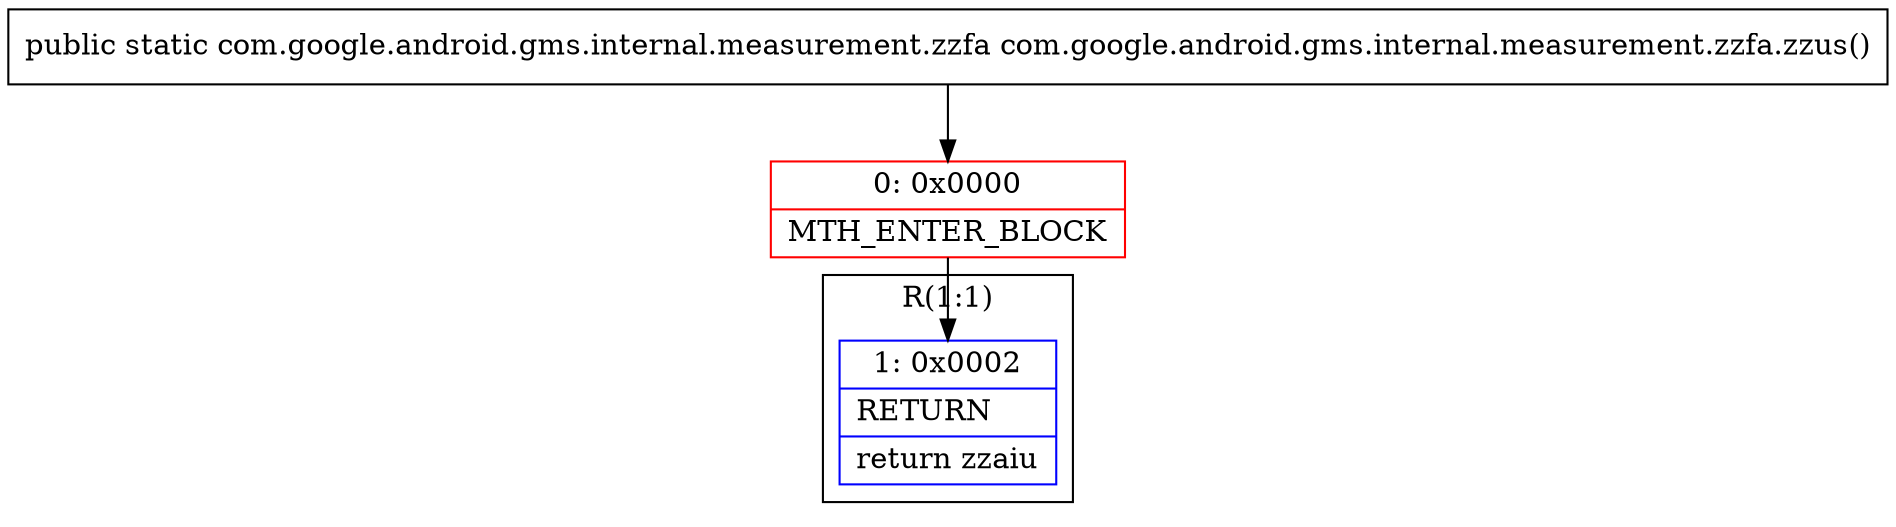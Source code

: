 digraph "CFG forcom.google.android.gms.internal.measurement.zzfa.zzus()Lcom\/google\/android\/gms\/internal\/measurement\/zzfa;" {
subgraph cluster_Region_1329429377 {
label = "R(1:1)";
node [shape=record,color=blue];
Node_1 [shape=record,label="{1\:\ 0x0002|RETURN\l|return zzaiu\l}"];
}
Node_0 [shape=record,color=red,label="{0\:\ 0x0000|MTH_ENTER_BLOCK\l}"];
MethodNode[shape=record,label="{public static com.google.android.gms.internal.measurement.zzfa com.google.android.gms.internal.measurement.zzfa.zzus() }"];
MethodNode -> Node_0;
Node_0 -> Node_1;
}

